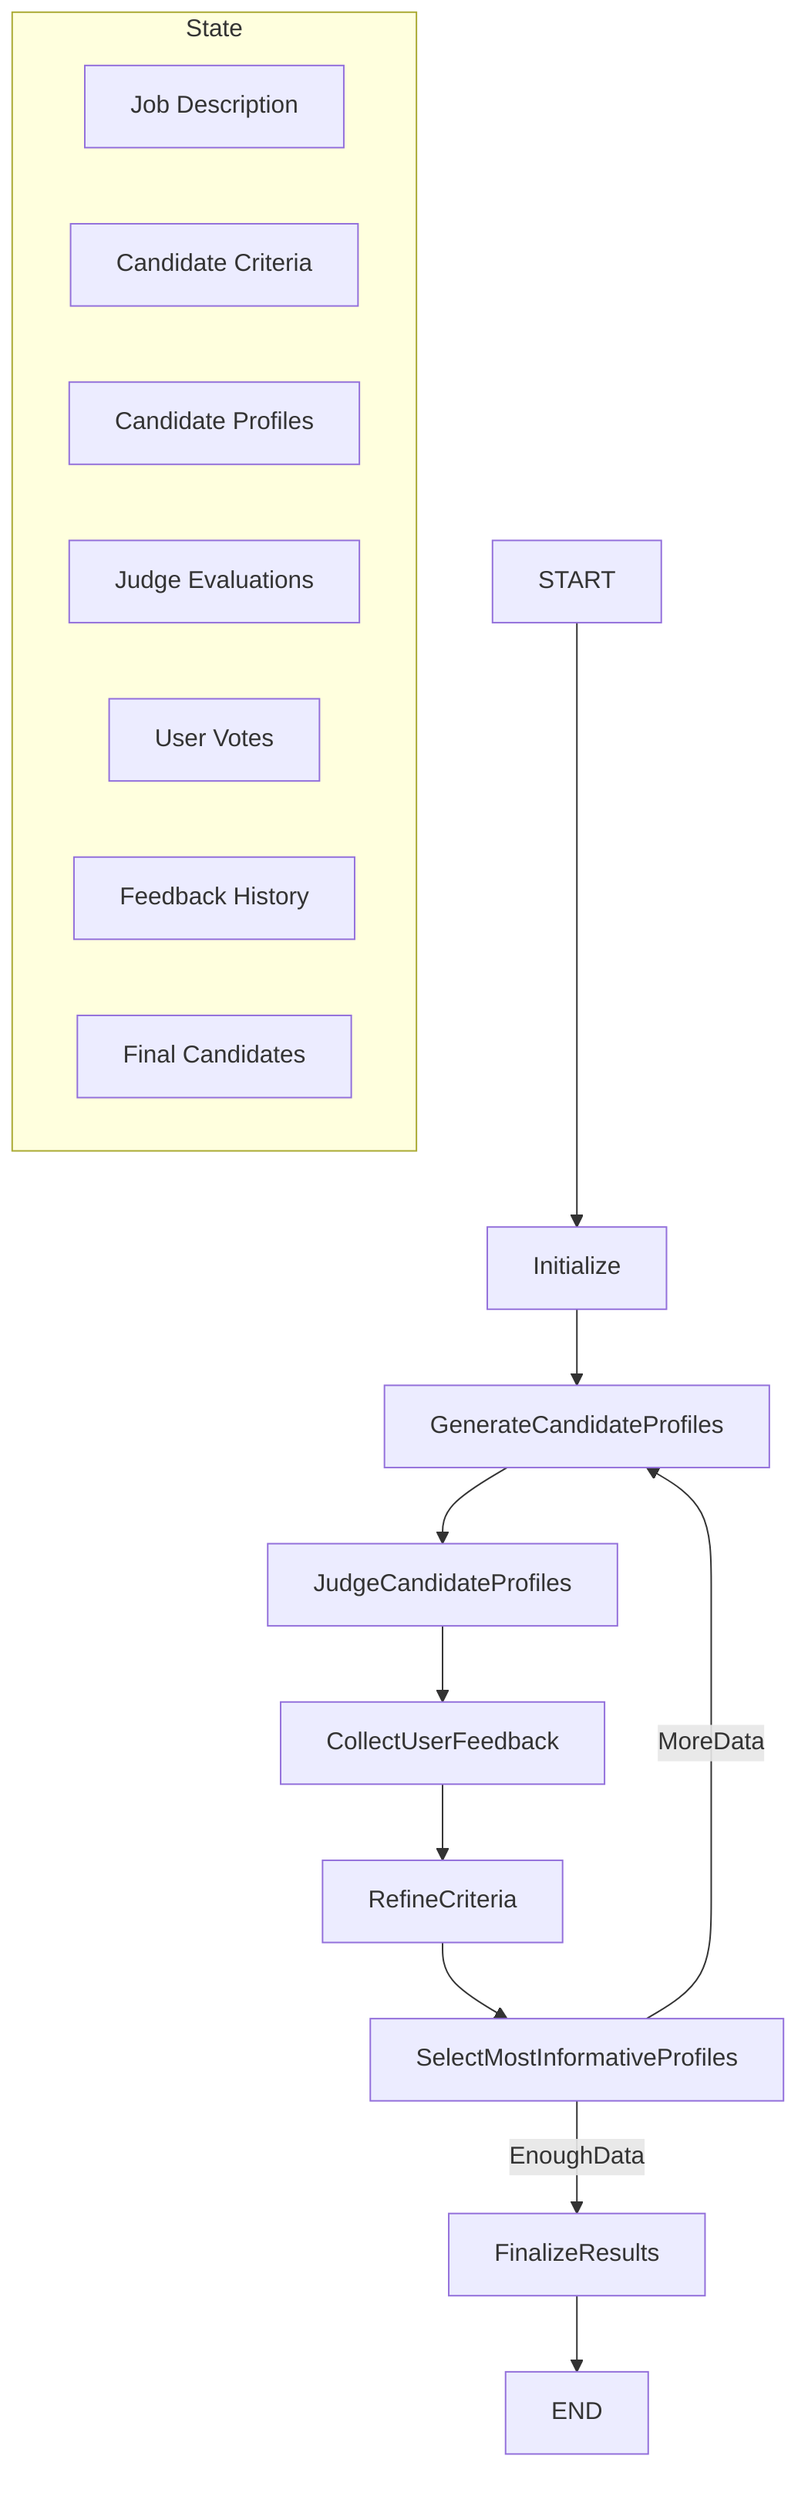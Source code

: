 graph TD; START --> Initialize; Initialize --> GenerateCandidateProfiles; GenerateCandidateProfiles --> JudgeCandidateProfiles; JudgeCandidateProfiles --> CollectUserFeedback; CollectUserFeedback --> RefineCriteria; RefineCriteria --> SelectMostInformativeProfiles; SelectMostInformativeProfiles -->|MoreData| GenerateCandidateProfiles; SelectMostInformativeProfiles -->|EnoughData| FinalizeResults; FinalizeResults --> END; subgraph State; jobDescription[Job Description]; candidateCriteria[Candidate Criteria]; candidateProfiles[Candidate Profiles]; judgeEvaluations[Judge Evaluations]; userVotes[User Votes]; feedbackHistory[Feedback History]; finalCandidates[Final Candidates]; end